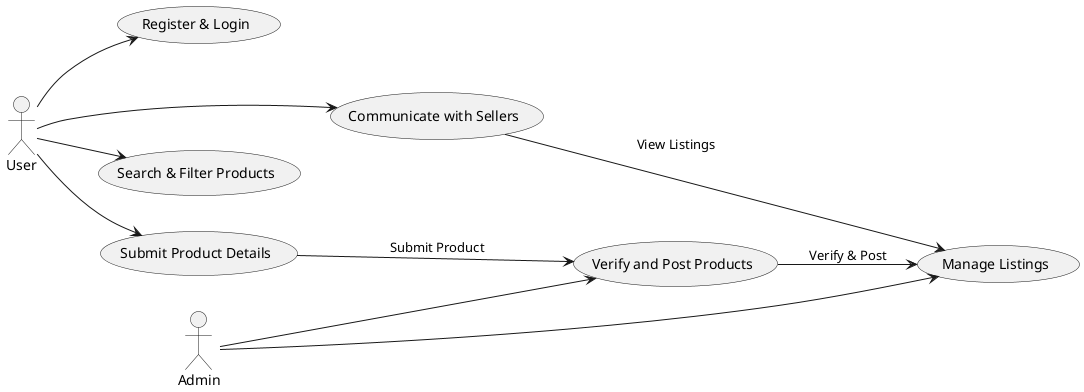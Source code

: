 @startuml   

left to right direction
actor "User" as U
actor "Admin" as A

usecase "Register & Login" as UC1
usecase "Submit Product Details" as UC2
usecase "Search & Filter Products" as UC3
usecase "Communicate with Sellers" as UC4
usecase "Verify and Post Products" as UC5
usecase "Manage Listings" as UC6

U --> UC1
U --> UC2
U --> UC3
U --> UC4

A --> UC5
A --> UC6

UC2 --> UC5 : "Submit Product"
UC5 --> UC6 : "Verify & Post"
UC4 --> UC6 : "View Listings"

@enduml
